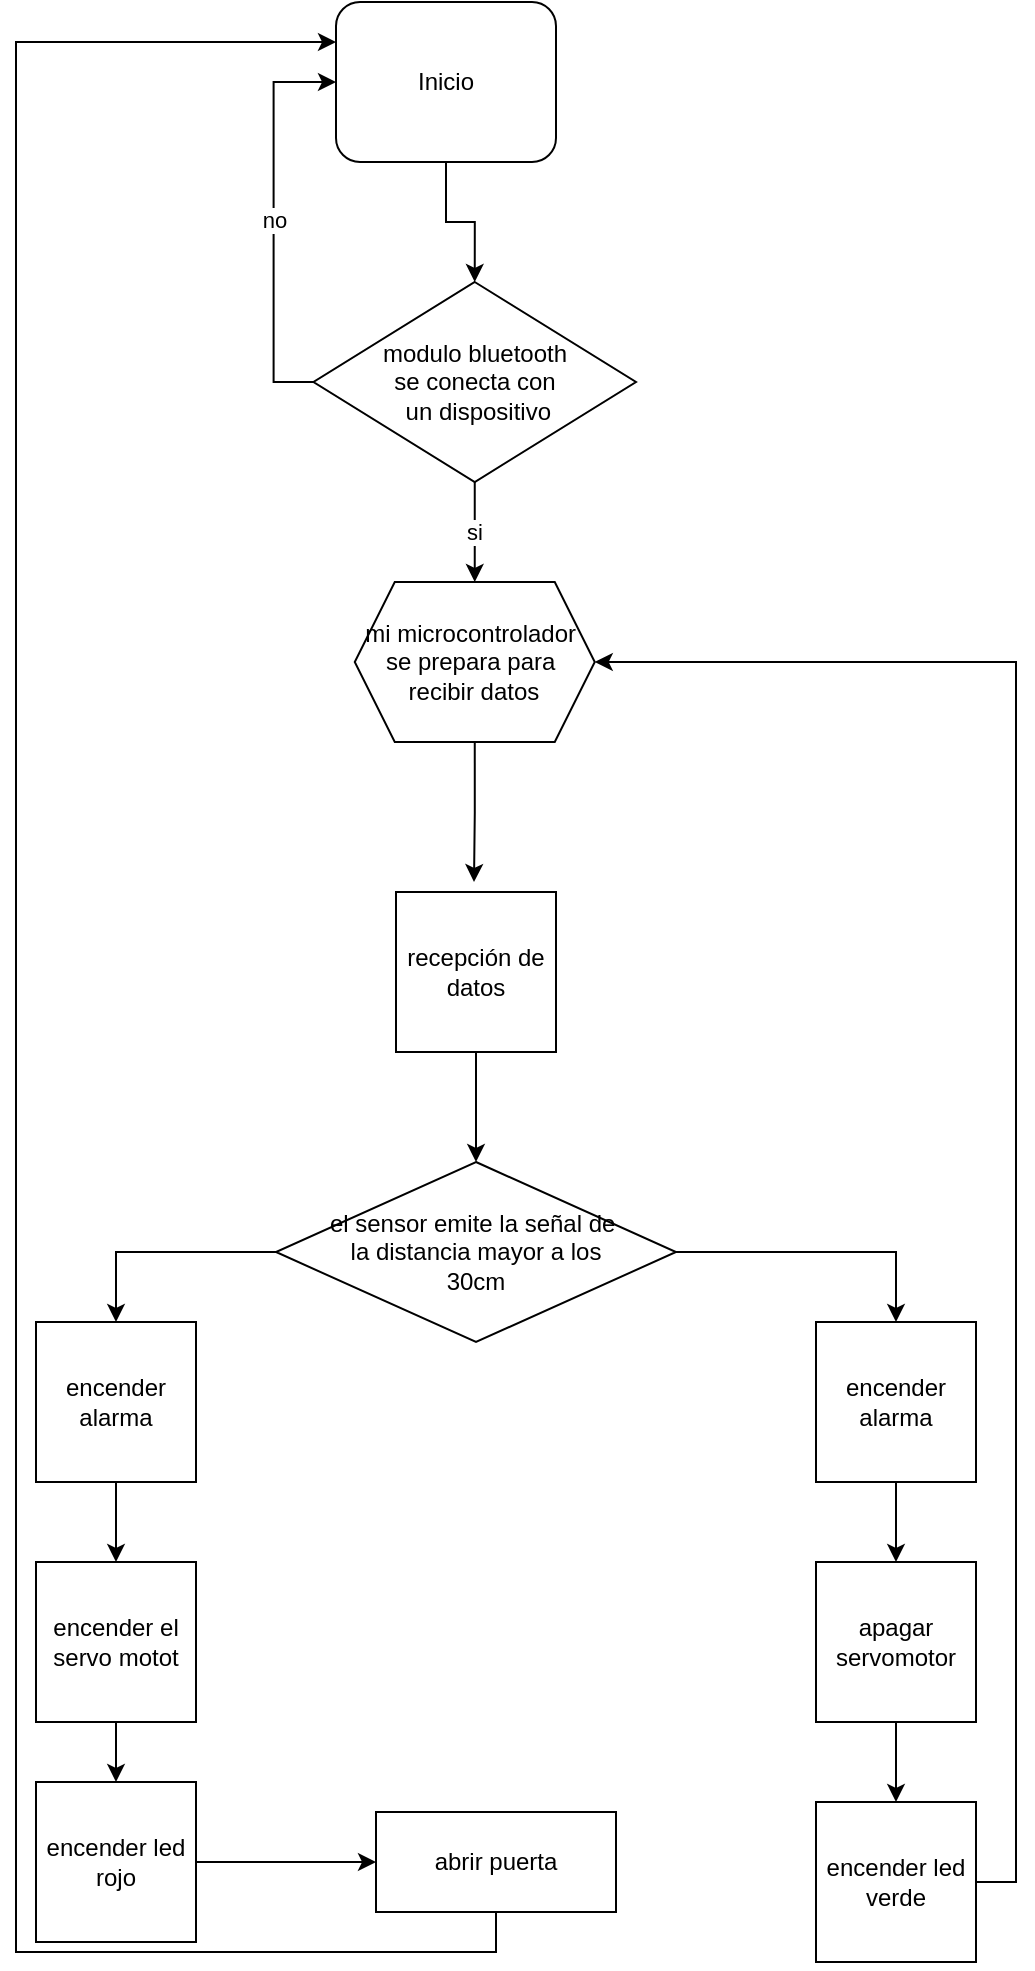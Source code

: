<mxfile version="14.6.13" type="github">
  <diagram id="9osPnradNcDQ_kgOyWjN" name="Page-1">
    <mxGraphModel dx="1038" dy="556" grid="1" gridSize="10" guides="1" tooltips="1" connect="1" arrows="1" fold="1" page="1" pageScale="1" pageWidth="827" pageHeight="1169" math="0" shadow="0">
      <root>
        <mxCell id="0" />
        <mxCell id="1" parent="0" />
        <mxCell id="ooogNlG7D9JZ5reyaP-d-3" style="edgeStyle=orthogonalEdgeStyle;rounded=0;orthogonalLoop=1;jettySize=auto;html=1;exitX=0.5;exitY=1;exitDx=0;exitDy=0;entryX=0.5;entryY=0;entryDx=0;entryDy=0;" edge="1" parent="1" source="ooogNlG7D9JZ5reyaP-d-1" target="ooogNlG7D9JZ5reyaP-d-2">
          <mxGeometry relative="1" as="geometry" />
        </mxCell>
        <mxCell id="ooogNlG7D9JZ5reyaP-d-1" value="&lt;font style=&quot;vertical-align: inherit&quot;&gt;&lt;font style=&quot;vertical-align: inherit&quot;&gt;Inicio&lt;/font&gt;&lt;/font&gt;" style="rounded=1;whiteSpace=wrap;html=1;" vertex="1" parent="1">
          <mxGeometry x="350" y="140" width="110" height="80" as="geometry" />
        </mxCell>
        <mxCell id="ooogNlG7D9JZ5reyaP-d-4" value="&lt;font style=&quot;vertical-align: inherit&quot;&gt;&lt;font style=&quot;vertical-align: inherit&quot;&gt;no&lt;/font&gt;&lt;/font&gt;" style="edgeStyle=orthogonalEdgeStyle;rounded=0;orthogonalLoop=1;jettySize=auto;html=1;exitX=0;exitY=0.5;exitDx=0;exitDy=0;entryX=0;entryY=0.5;entryDx=0;entryDy=0;" edge="1" parent="1" source="ooogNlG7D9JZ5reyaP-d-2" target="ooogNlG7D9JZ5reyaP-d-1">
          <mxGeometry relative="1" as="geometry" />
        </mxCell>
        <mxCell id="ooogNlG7D9JZ5reyaP-d-6" value="&lt;font style=&quot;vertical-align: inherit&quot;&gt;&lt;font style=&quot;vertical-align: inherit&quot;&gt;si&lt;/font&gt;&lt;/font&gt;" style="edgeStyle=orthogonalEdgeStyle;rounded=0;orthogonalLoop=1;jettySize=auto;html=1;exitX=0.5;exitY=1;exitDx=0;exitDy=0;entryX=0.5;entryY=0;entryDx=0;entryDy=0;" edge="1" parent="1" source="ooogNlG7D9JZ5reyaP-d-2" target="ooogNlG7D9JZ5reyaP-d-5">
          <mxGeometry relative="1" as="geometry" />
        </mxCell>
        <mxCell id="ooogNlG7D9JZ5reyaP-d-2" value="&lt;font style=&quot;vertical-align: inherit&quot;&gt;&lt;font style=&quot;vertical-align: inherit&quot;&gt;&lt;font style=&quot;vertical-align: inherit&quot;&gt;&lt;font style=&quot;vertical-align: inherit&quot;&gt;&lt;font style=&quot;vertical-align: inherit&quot;&gt;&lt;font style=&quot;vertical-align: inherit&quot;&gt;modulo bluetooth &lt;br&gt;se conecta con&lt;br&gt;&amp;nbsp;un dispositivo&lt;/font&gt;&lt;/font&gt;&lt;/font&gt;&lt;/font&gt;&lt;/font&gt;&lt;/font&gt;" style="rhombus;whiteSpace=wrap;html=1;" vertex="1" parent="1">
          <mxGeometry x="338.75" y="280" width="161.25" height="100" as="geometry" />
        </mxCell>
        <mxCell id="ooogNlG7D9JZ5reyaP-d-8" style="edgeStyle=orthogonalEdgeStyle;rounded=0;orthogonalLoop=1;jettySize=auto;html=1;exitX=0.5;exitY=1;exitDx=0;exitDy=0;" edge="1" parent="1" source="ooogNlG7D9JZ5reyaP-d-5">
          <mxGeometry relative="1" as="geometry">
            <mxPoint x="419" y="580" as="targetPoint" />
          </mxGeometry>
        </mxCell>
        <mxCell id="ooogNlG7D9JZ5reyaP-d-5" value="&lt;font style=&quot;vertical-align: inherit&quot;&gt;&lt;font style=&quot;vertical-align: inherit&quot;&gt;mi microcontrolador&amp;nbsp;&lt;br&gt;se prepara para&amp;nbsp;&lt;br&gt;recibir datos&lt;br&gt;&lt;/font&gt;&lt;/font&gt;" style="shape=hexagon;perimeter=hexagonPerimeter2;whiteSpace=wrap;html=1;fixedSize=1;" vertex="1" parent="1">
          <mxGeometry x="359.38" y="430" width="120" height="80" as="geometry" />
        </mxCell>
        <mxCell id="ooogNlG7D9JZ5reyaP-d-10" style="edgeStyle=orthogonalEdgeStyle;rounded=0;orthogonalLoop=1;jettySize=auto;html=1;exitX=0.5;exitY=1;exitDx=0;exitDy=0;entryX=0.5;entryY=0;entryDx=0;entryDy=0;" edge="1" parent="1" source="ooogNlG7D9JZ5reyaP-d-7" target="ooogNlG7D9JZ5reyaP-d-9">
          <mxGeometry relative="1" as="geometry" />
        </mxCell>
        <mxCell id="ooogNlG7D9JZ5reyaP-d-7" value="recepción de datos" style="whiteSpace=wrap;html=1;aspect=fixed;" vertex="1" parent="1">
          <mxGeometry x="380" y="585" width="80" height="80" as="geometry" />
        </mxCell>
        <mxCell id="ooogNlG7D9JZ5reyaP-d-19" style="edgeStyle=orthogonalEdgeStyle;rounded=0;orthogonalLoop=1;jettySize=auto;html=1;exitX=0;exitY=0.5;exitDx=0;exitDy=0;entryX=0.5;entryY=0;entryDx=0;entryDy=0;" edge="1" parent="1" source="ooogNlG7D9JZ5reyaP-d-9" target="ooogNlG7D9JZ5reyaP-d-12">
          <mxGeometry relative="1" as="geometry" />
        </mxCell>
        <mxCell id="ooogNlG7D9JZ5reyaP-d-20" style="edgeStyle=orthogonalEdgeStyle;rounded=0;orthogonalLoop=1;jettySize=auto;html=1;exitX=1;exitY=0.5;exitDx=0;exitDy=0;entryX=0.5;entryY=0;entryDx=0;entryDy=0;" edge="1" parent="1" source="ooogNlG7D9JZ5reyaP-d-9" target="ooogNlG7D9JZ5reyaP-d-16">
          <mxGeometry relative="1" as="geometry" />
        </mxCell>
        <mxCell id="ooogNlG7D9JZ5reyaP-d-9" value="el sensor emite la señal de&amp;nbsp;&lt;br&gt;la distancia mayor a los&lt;br&gt;30cm" style="rhombus;whiteSpace=wrap;html=1;" vertex="1" parent="1">
          <mxGeometry x="320" y="720" width="200" height="90" as="geometry" />
        </mxCell>
        <mxCell id="ooogNlG7D9JZ5reyaP-d-21" style="edgeStyle=orthogonalEdgeStyle;rounded=0;orthogonalLoop=1;jettySize=auto;html=1;exitX=0.5;exitY=1;exitDx=0;exitDy=0;entryX=0.5;entryY=0;entryDx=0;entryDy=0;" edge="1" parent="1" source="ooogNlG7D9JZ5reyaP-d-12" target="ooogNlG7D9JZ5reyaP-d-13">
          <mxGeometry relative="1" as="geometry" />
        </mxCell>
        <mxCell id="ooogNlG7D9JZ5reyaP-d-12" value="encender alarma" style="whiteSpace=wrap;html=1;aspect=fixed;" vertex="1" parent="1">
          <mxGeometry x="200" y="800" width="80" height="80" as="geometry" />
        </mxCell>
        <mxCell id="ooogNlG7D9JZ5reyaP-d-22" style="edgeStyle=orthogonalEdgeStyle;rounded=0;orthogonalLoop=1;jettySize=auto;html=1;exitX=0.5;exitY=1;exitDx=0;exitDy=0;entryX=0.5;entryY=0;entryDx=0;entryDy=0;" edge="1" parent="1" source="ooogNlG7D9JZ5reyaP-d-13" target="ooogNlG7D9JZ5reyaP-d-14">
          <mxGeometry relative="1" as="geometry" />
        </mxCell>
        <mxCell id="ooogNlG7D9JZ5reyaP-d-13" value="encender el servo motot" style="whiteSpace=wrap;html=1;aspect=fixed;" vertex="1" parent="1">
          <mxGeometry x="200" y="920" width="80" height="80" as="geometry" />
        </mxCell>
        <mxCell id="ooogNlG7D9JZ5reyaP-d-27" style="edgeStyle=orthogonalEdgeStyle;rounded=0;orthogonalLoop=1;jettySize=auto;html=1;exitX=1;exitY=0.5;exitDx=0;exitDy=0;entryX=0;entryY=0.5;entryDx=0;entryDy=0;" edge="1" parent="1" source="ooogNlG7D9JZ5reyaP-d-14" target="ooogNlG7D9JZ5reyaP-d-15">
          <mxGeometry relative="1" as="geometry" />
        </mxCell>
        <mxCell id="ooogNlG7D9JZ5reyaP-d-14" value="encender led rojo" style="whiteSpace=wrap;html=1;aspect=fixed;" vertex="1" parent="1">
          <mxGeometry x="200" y="1030" width="80" height="80" as="geometry" />
        </mxCell>
        <mxCell id="ooogNlG7D9JZ5reyaP-d-28" style="edgeStyle=orthogonalEdgeStyle;rounded=0;orthogonalLoop=1;jettySize=auto;html=1;exitX=0.5;exitY=1;exitDx=0;exitDy=0;entryX=0;entryY=0.25;entryDx=0;entryDy=0;" edge="1" parent="1" source="ooogNlG7D9JZ5reyaP-d-15" target="ooogNlG7D9JZ5reyaP-d-1">
          <mxGeometry relative="1" as="geometry">
            <Array as="points">
              <mxPoint x="430" y="1115" />
              <mxPoint x="190" y="1115" />
              <mxPoint x="190" y="160" />
            </Array>
          </mxGeometry>
        </mxCell>
        <mxCell id="ooogNlG7D9JZ5reyaP-d-15" value="abrir puerta" style="rounded=0;whiteSpace=wrap;html=1;" vertex="1" parent="1">
          <mxGeometry x="370" y="1045" width="120" height="50" as="geometry" />
        </mxCell>
        <mxCell id="ooogNlG7D9JZ5reyaP-d-23" style="edgeStyle=orthogonalEdgeStyle;rounded=0;orthogonalLoop=1;jettySize=auto;html=1;exitX=0.5;exitY=1;exitDx=0;exitDy=0;" edge="1" parent="1" source="ooogNlG7D9JZ5reyaP-d-16" target="ooogNlG7D9JZ5reyaP-d-17">
          <mxGeometry relative="1" as="geometry" />
        </mxCell>
        <mxCell id="ooogNlG7D9JZ5reyaP-d-16" value="encender alarma" style="whiteSpace=wrap;html=1;aspect=fixed;" vertex="1" parent="1">
          <mxGeometry x="590" y="800" width="80" height="80" as="geometry" />
        </mxCell>
        <mxCell id="ooogNlG7D9JZ5reyaP-d-24" style="edgeStyle=orthogonalEdgeStyle;rounded=0;orthogonalLoop=1;jettySize=auto;html=1;exitX=0.5;exitY=1;exitDx=0;exitDy=0;" edge="1" parent="1" source="ooogNlG7D9JZ5reyaP-d-17" target="ooogNlG7D9JZ5reyaP-d-18">
          <mxGeometry relative="1" as="geometry" />
        </mxCell>
        <mxCell id="ooogNlG7D9JZ5reyaP-d-17" value="apagar servomotor" style="whiteSpace=wrap;html=1;aspect=fixed;" vertex="1" parent="1">
          <mxGeometry x="590" y="920" width="80" height="80" as="geometry" />
        </mxCell>
        <mxCell id="ooogNlG7D9JZ5reyaP-d-25" style="edgeStyle=orthogonalEdgeStyle;rounded=0;orthogonalLoop=1;jettySize=auto;html=1;exitX=1;exitY=0.5;exitDx=0;exitDy=0;entryX=1;entryY=0.5;entryDx=0;entryDy=0;" edge="1" parent="1" source="ooogNlG7D9JZ5reyaP-d-18" target="ooogNlG7D9JZ5reyaP-d-5">
          <mxGeometry relative="1" as="geometry" />
        </mxCell>
        <mxCell id="ooogNlG7D9JZ5reyaP-d-18" value="encender led verde" style="whiteSpace=wrap;html=1;aspect=fixed;" vertex="1" parent="1">
          <mxGeometry x="590" y="1040" width="80" height="80" as="geometry" />
        </mxCell>
      </root>
    </mxGraphModel>
  </diagram>
</mxfile>
